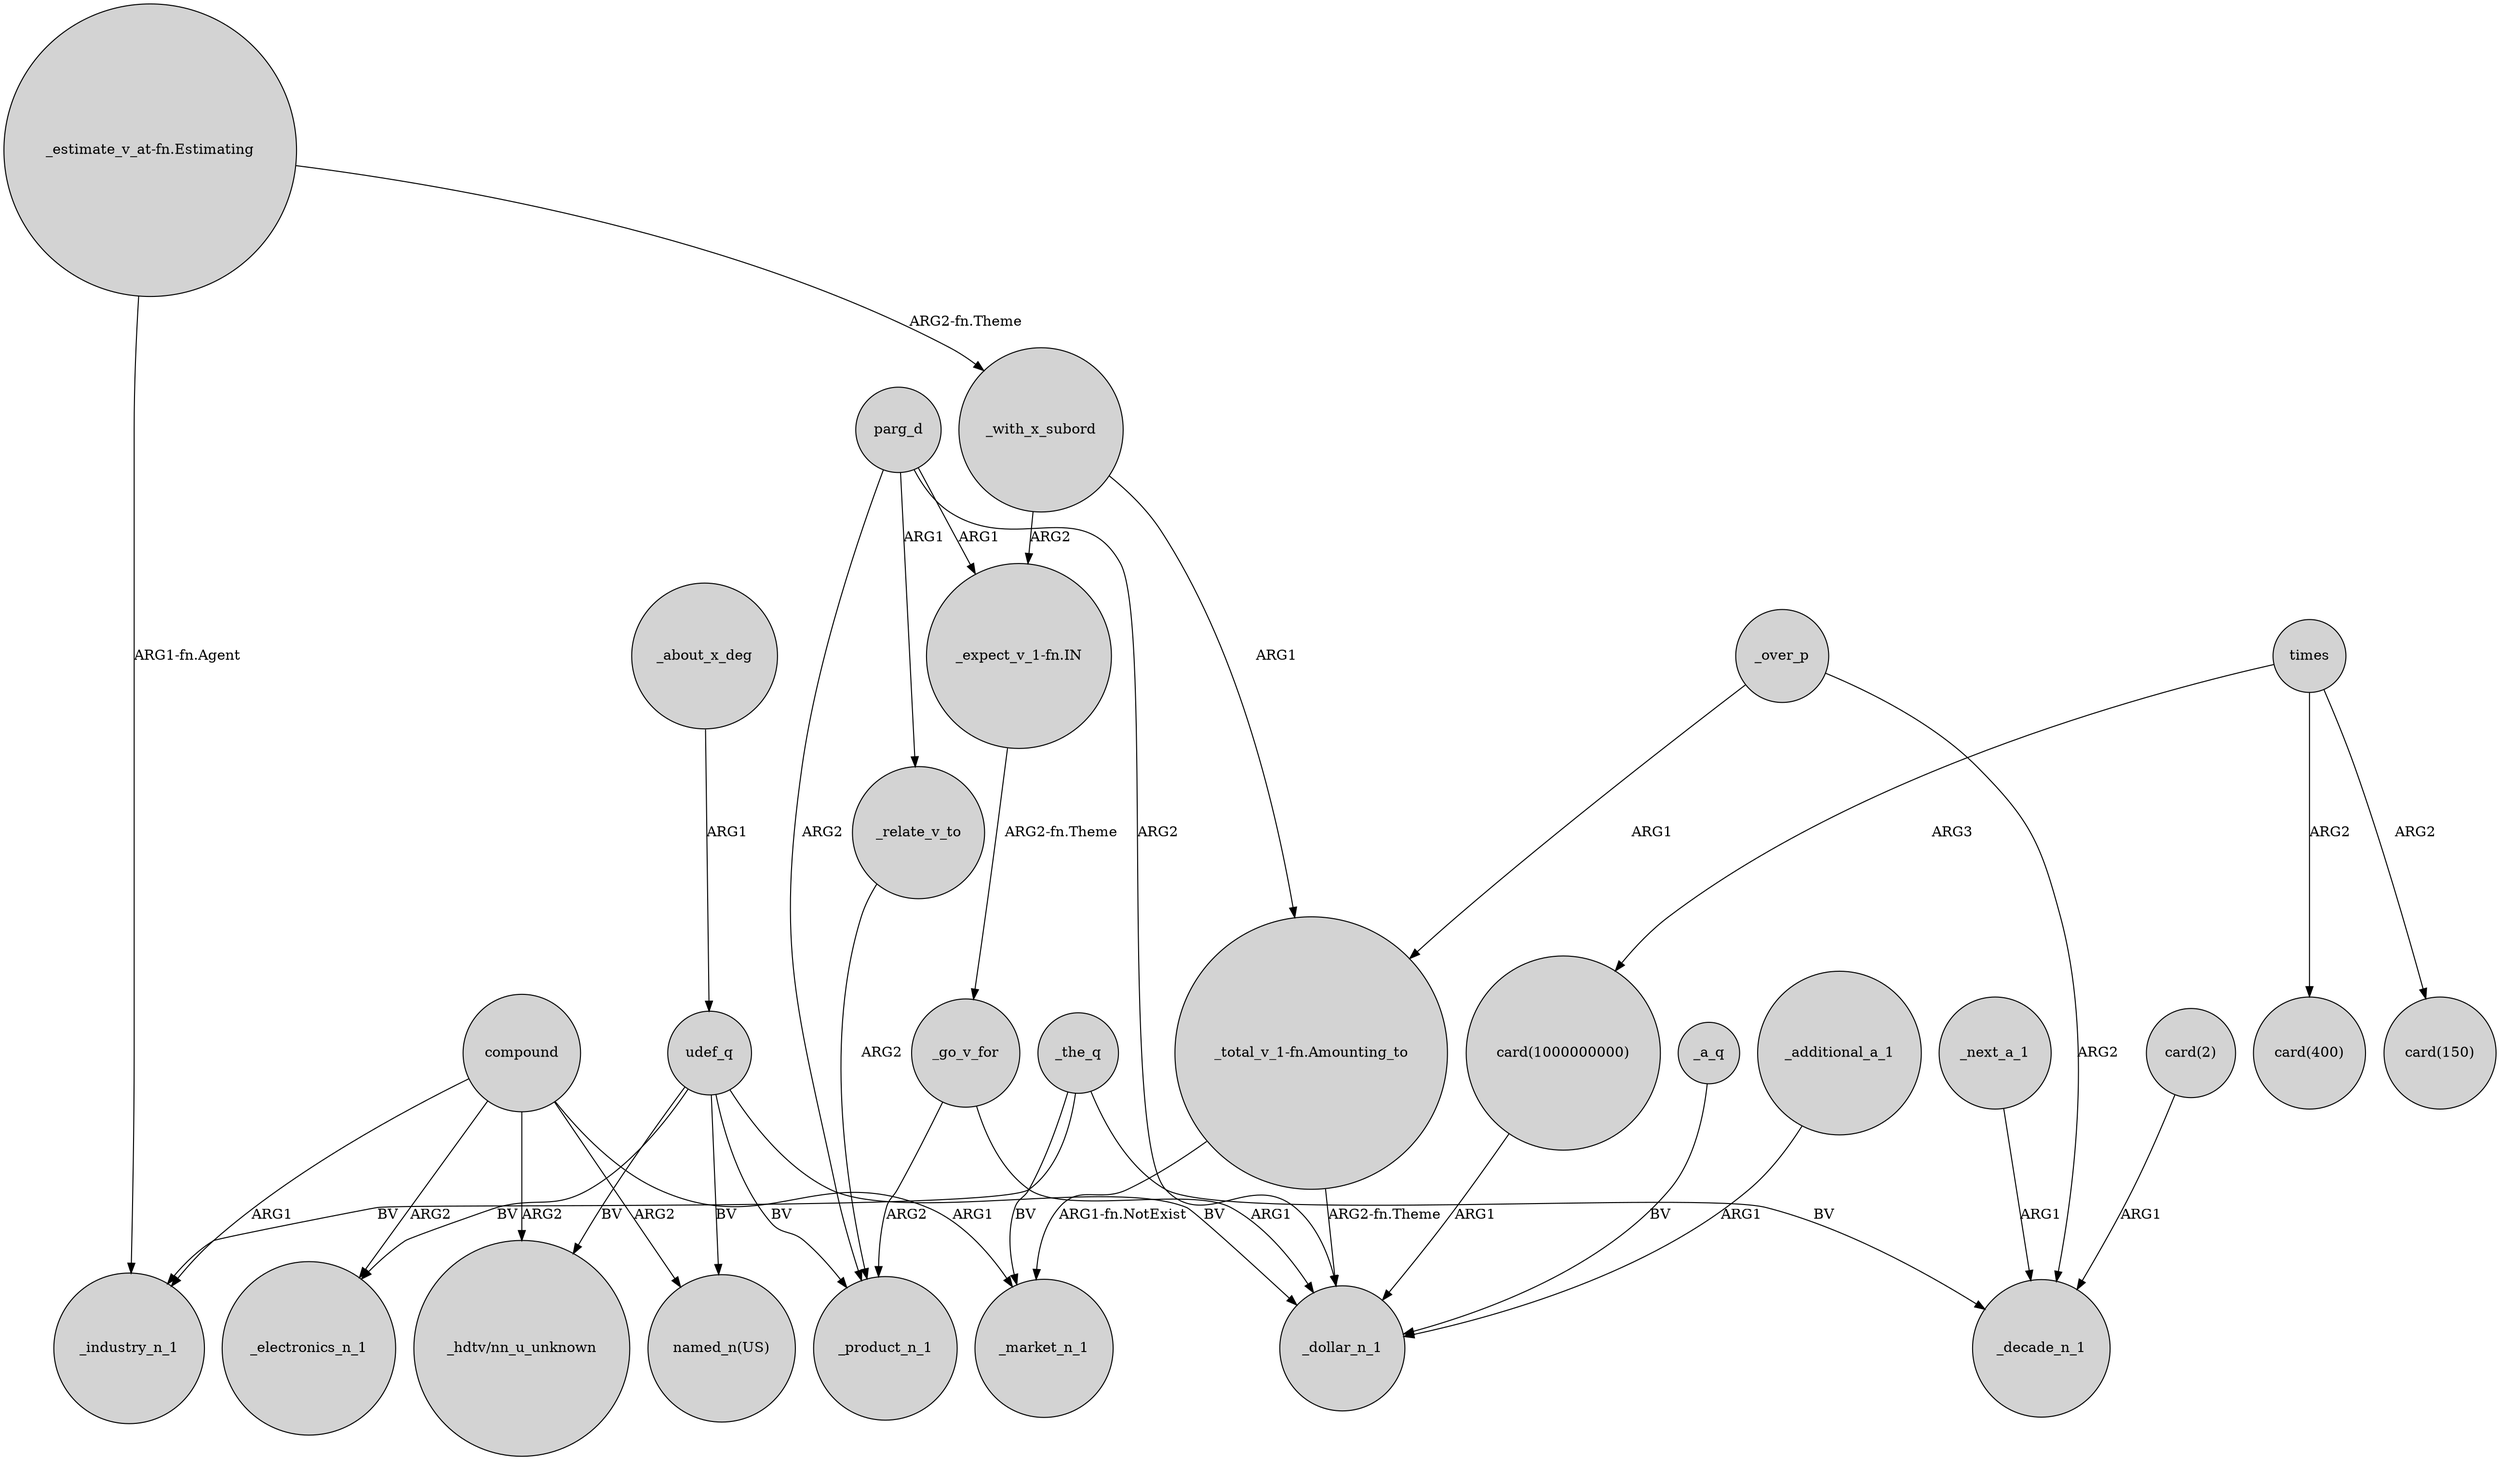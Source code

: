 digraph {
	node [shape=circle style=filled]
	"_estimate_v_at-fn.Estimating" -> _industry_n_1 [label="ARG1-fn.Agent"]
	"card(2)" -> _decade_n_1 [label=ARG1]
	_additional_a_1 -> _dollar_n_1 [label=ARG1]
	parg_d -> _product_n_1 [label=ARG2]
	_over_p -> _decade_n_1 [label=ARG2]
	udef_q -> "named_n(US)" [label=BV]
	_next_a_1 -> _decade_n_1 [label=ARG1]
	times -> "card(400)" [label=ARG2]
	parg_d -> _relate_v_to [label=ARG1]
	compound -> _industry_n_1 [label=ARG1]
	_with_x_subord -> "_expect_v_1-fn.IN" [label=ARG2]
	_the_q -> _industry_n_1 [label=BV]
	_about_x_deg -> udef_q [label=ARG1]
	compound -> "named_n(US)" [label=ARG2]
	times -> "card(150)" [label=ARG2]
	_a_q -> _dollar_n_1 [label=BV]
	times -> "card(1000000000)" [label=ARG3]
	udef_q -> "_hdtv/nn_u_unknown" [label=BV]
	udef_q -> _electronics_n_1 [label=BV]
	_go_v_for -> _product_n_1 [label=ARG2]
	_relate_v_to -> _product_n_1 [label=ARG2]
	compound -> _electronics_n_1 [label=ARG2]
	parg_d -> "_expect_v_1-fn.IN" [label=ARG1]
	"_estimate_v_at-fn.Estimating" -> _with_x_subord [label="ARG2-fn.Theme"]
	"_expect_v_1-fn.IN" -> _go_v_for [label="ARG2-fn.Theme"]
	_with_x_subord -> "_total_v_1-fn.Amounting_to" [label=ARG1]
	parg_d -> _dollar_n_1 [label=ARG2]
	udef_q -> _product_n_1 [label=BV]
	_the_q -> _decade_n_1 [label=BV]
	"_total_v_1-fn.Amounting_to" -> _market_n_1 [label="ARG1-fn.NotExist"]
	compound -> _market_n_1 [label=ARG1]
	"card(1000000000)" -> _dollar_n_1 [label=ARG1]
	_over_p -> "_total_v_1-fn.Amounting_to" [label=ARG1]
	_the_q -> _market_n_1 [label=BV]
	"_total_v_1-fn.Amounting_to" -> _dollar_n_1 [label="ARG2-fn.Theme"]
	_go_v_for -> _dollar_n_1 [label=ARG1]
	compound -> "_hdtv/nn_u_unknown" [label=ARG2]
	udef_q -> _dollar_n_1 [label=BV]
}

